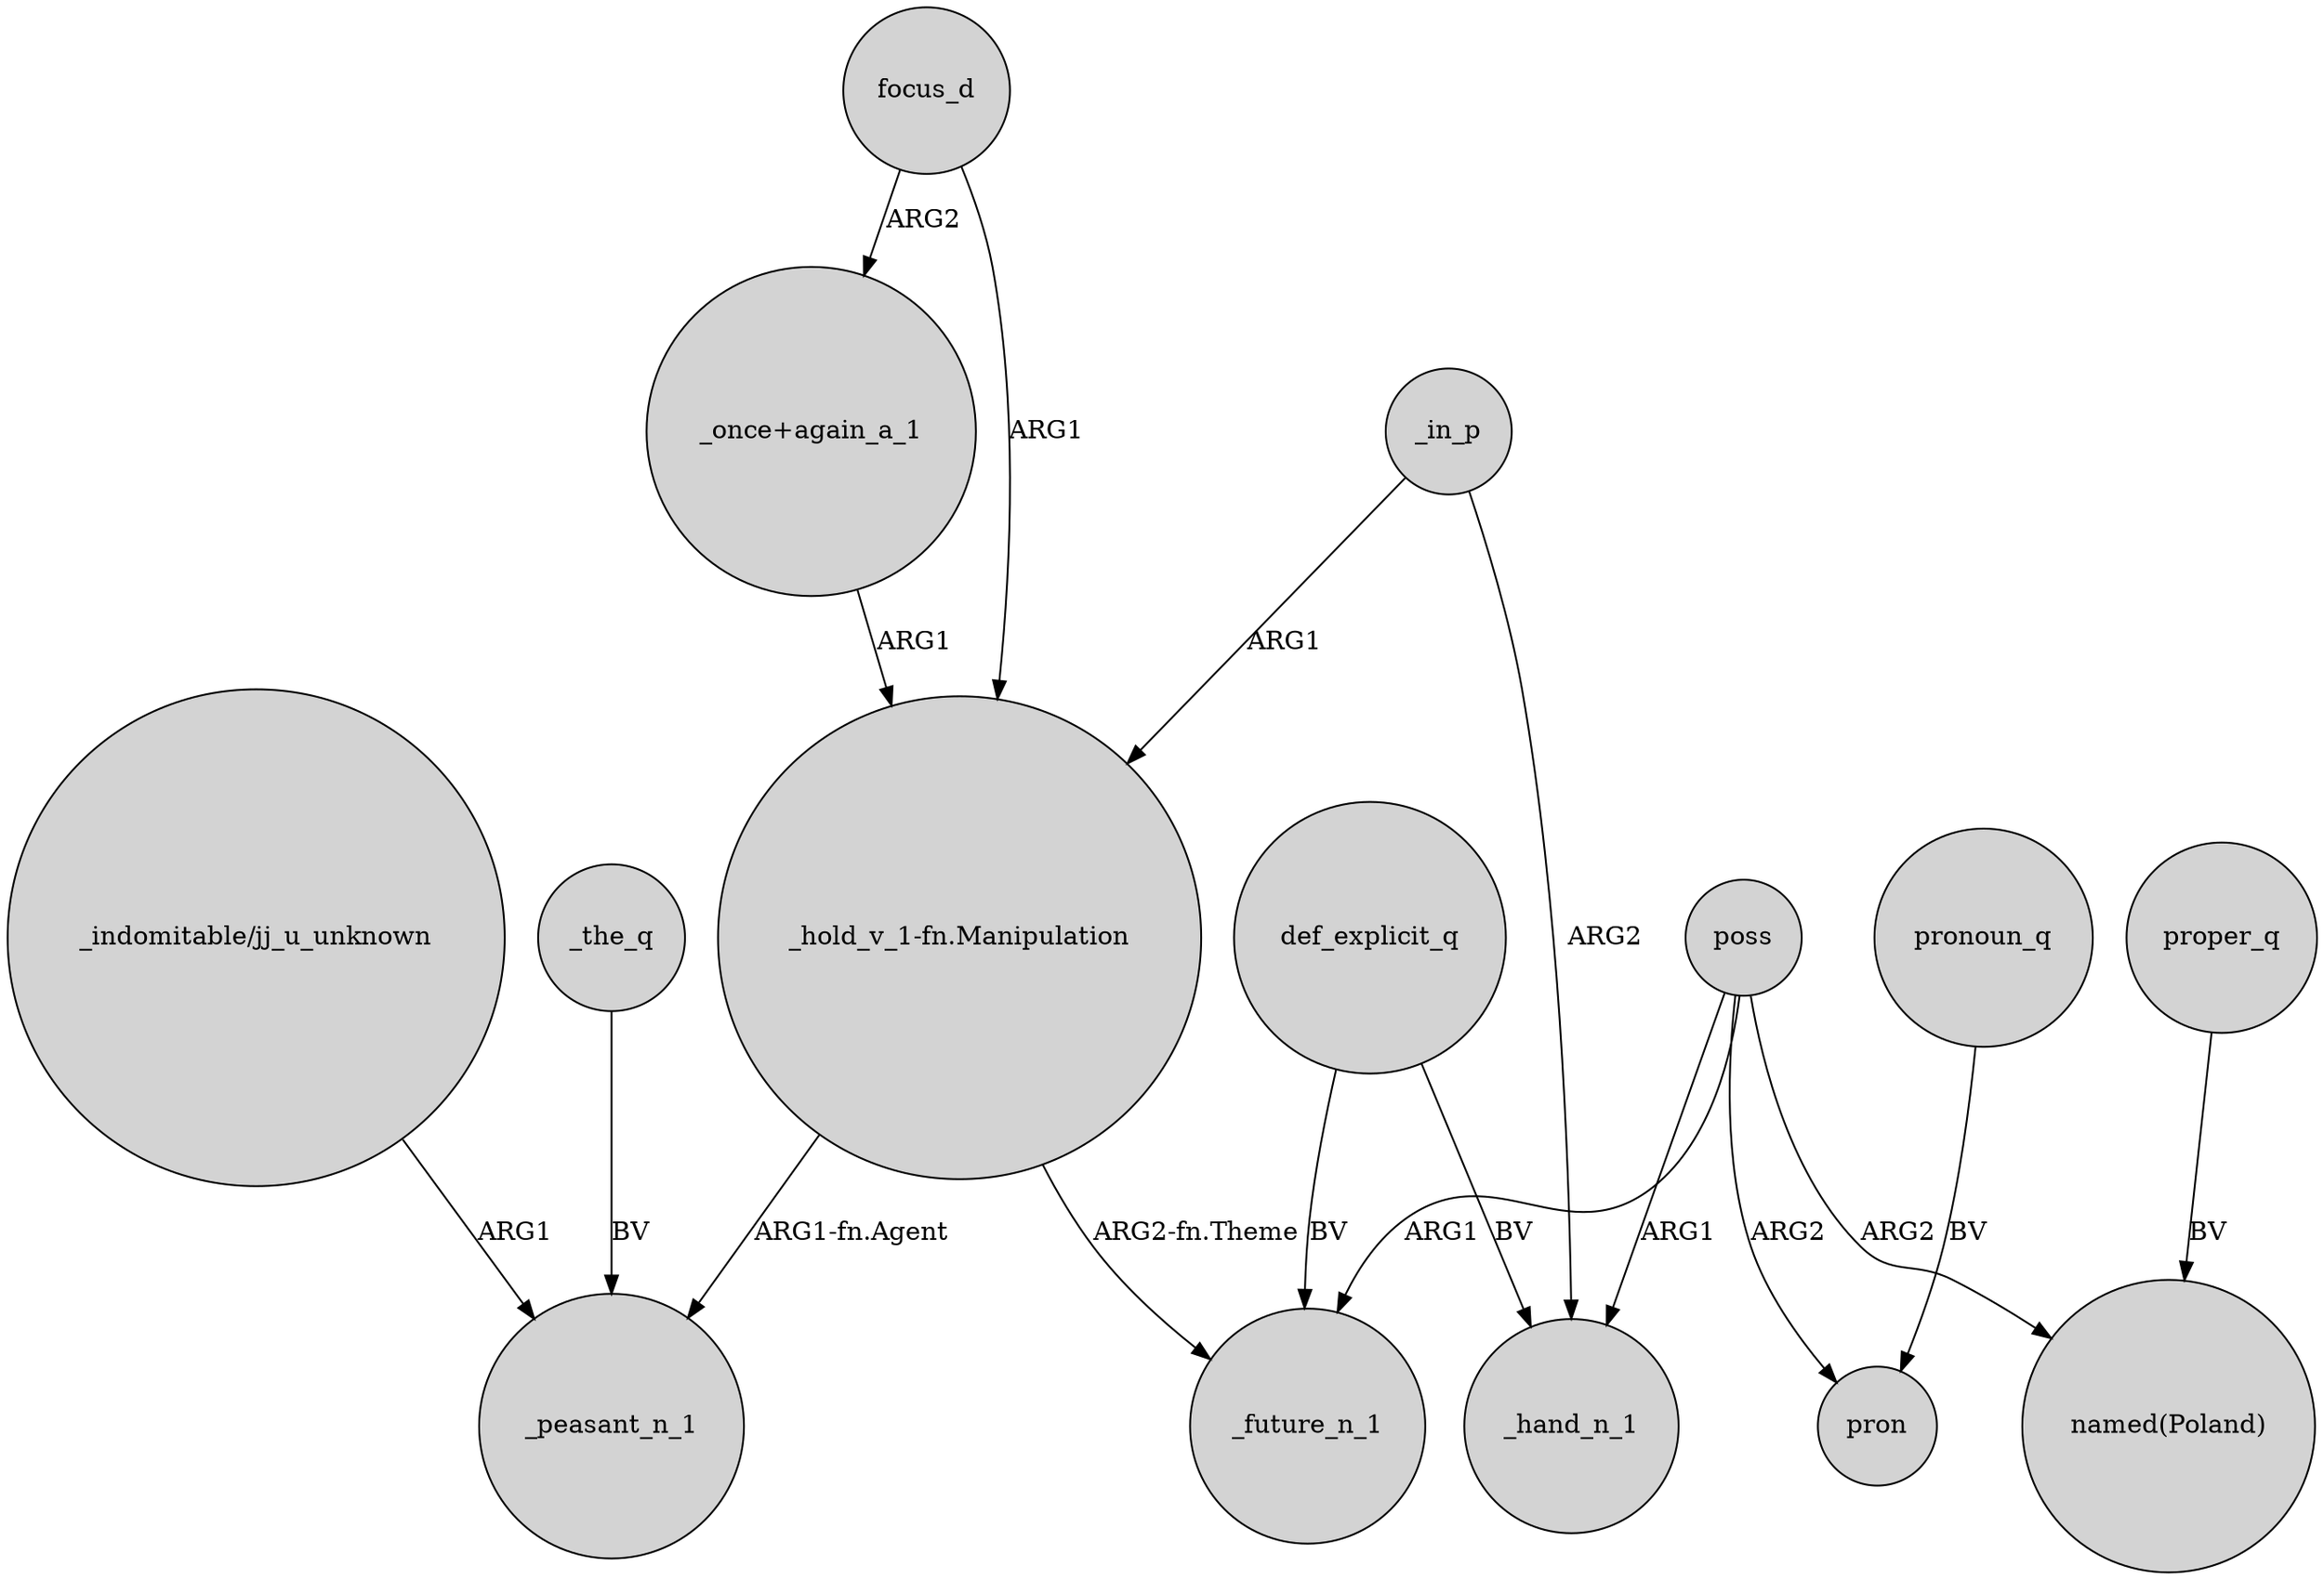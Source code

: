 digraph {
	node [shape=circle style=filled]
	"_hold_v_1-fn.Manipulation" -> _peasant_n_1 [label="ARG1-fn.Agent"]
	def_explicit_q -> _future_n_1 [label=BV]
	_in_p -> _hand_n_1 [label=ARG2]
	poss -> _hand_n_1 [label=ARG1]
	"_once+again_a_1" -> "_hold_v_1-fn.Manipulation" [label=ARG1]
	_the_q -> _peasant_n_1 [label=BV]
	poss -> _future_n_1 [label=ARG1]
	"_indomitable/jj_u_unknown" -> _peasant_n_1 [label=ARG1]
	poss -> pron [label=ARG2]
	pronoun_q -> pron [label=BV]
	_in_p -> "_hold_v_1-fn.Manipulation" [label=ARG1]
	poss -> "named(Poland)" [label=ARG2]
	"_hold_v_1-fn.Manipulation" -> _future_n_1 [label="ARG2-fn.Theme"]
	focus_d -> "_hold_v_1-fn.Manipulation" [label=ARG1]
	focus_d -> "_once+again_a_1" [label=ARG2]
	proper_q -> "named(Poland)" [label=BV]
	def_explicit_q -> _hand_n_1 [label=BV]
}
